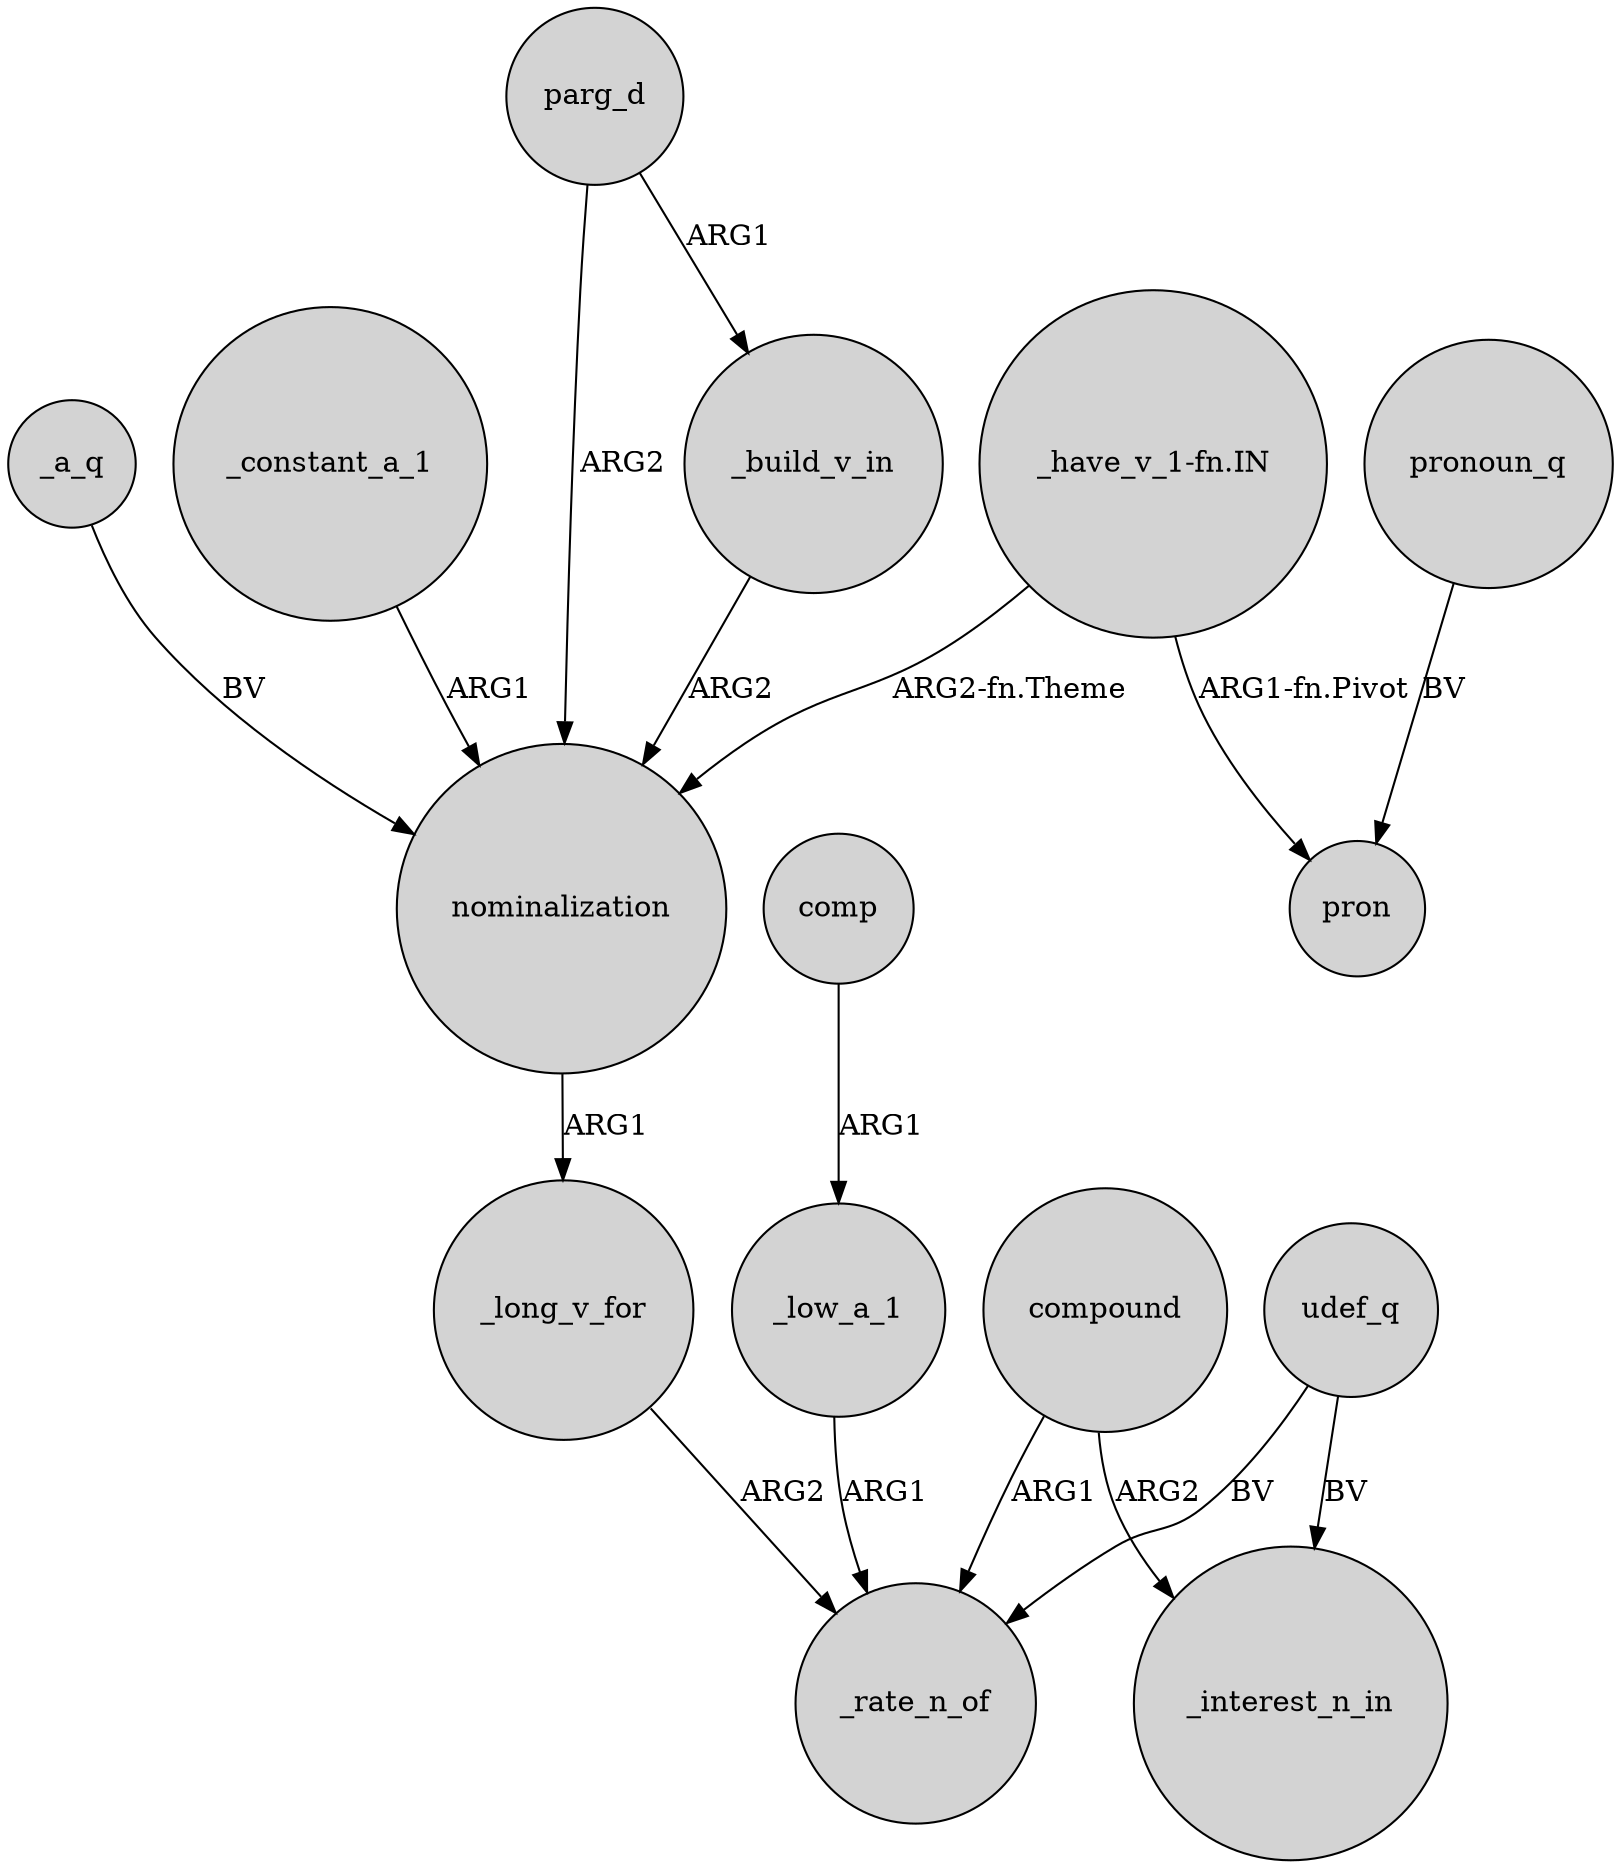 digraph {
	node [shape=circle style=filled]
	_long_v_for -> _rate_n_of [label=ARG2]
	parg_d -> _build_v_in [label=ARG1]
	compound -> _rate_n_of [label=ARG1]
	_low_a_1 -> _rate_n_of [label=ARG1]
	nominalization -> _long_v_for [label=ARG1]
	udef_q -> _rate_n_of [label=BV]
	_a_q -> nominalization [label=BV]
	parg_d -> nominalization [label=ARG2]
	_constant_a_1 -> nominalization [label=ARG1]
	udef_q -> _interest_n_in [label=BV]
	"_have_v_1-fn.IN" -> pron [label="ARG1-fn.Pivot"]
	"_have_v_1-fn.IN" -> nominalization [label="ARG2-fn.Theme"]
	_build_v_in -> nominalization [label=ARG2]
	compound -> _interest_n_in [label=ARG2]
	comp -> _low_a_1 [label=ARG1]
	pronoun_q -> pron [label=BV]
}

